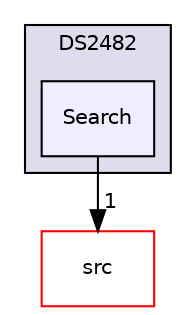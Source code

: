 digraph "examples/DS2482/Search" {
  compound=true
  node [ fontsize="10", fontname="Helvetica"];
  edge [ labelfontsize="10", labelfontname="Helvetica"];
  subgraph clusterdir_0cf9e2383f6a43ce957518394740e070 {
    graph [ bgcolor="#ddddee", pencolor="black", label="DS2482" fontname="Helvetica", fontsize="10", URL="dir_0cf9e2383f6a43ce957518394740e070.html"]
  dir_e1dc1365a338d75d35815d200edb7605 [shape=box, label="Search", style="filled", fillcolor="#eeeeff", pencolor="black", URL="dir_e1dc1365a338d75d35815d200edb7605.html"];
  }
  dir_68267d1309a1af8e8297ef4c3efbcdba [shape=box label="src" fillcolor="white" style="filled" color="red" URL="dir_68267d1309a1af8e8297ef4c3efbcdba.html"];
  dir_e1dc1365a338d75d35815d200edb7605->dir_68267d1309a1af8e8297ef4c3efbcdba [headlabel="1", labeldistance=1.5 headhref="dir_000015_000019.html"];
}
